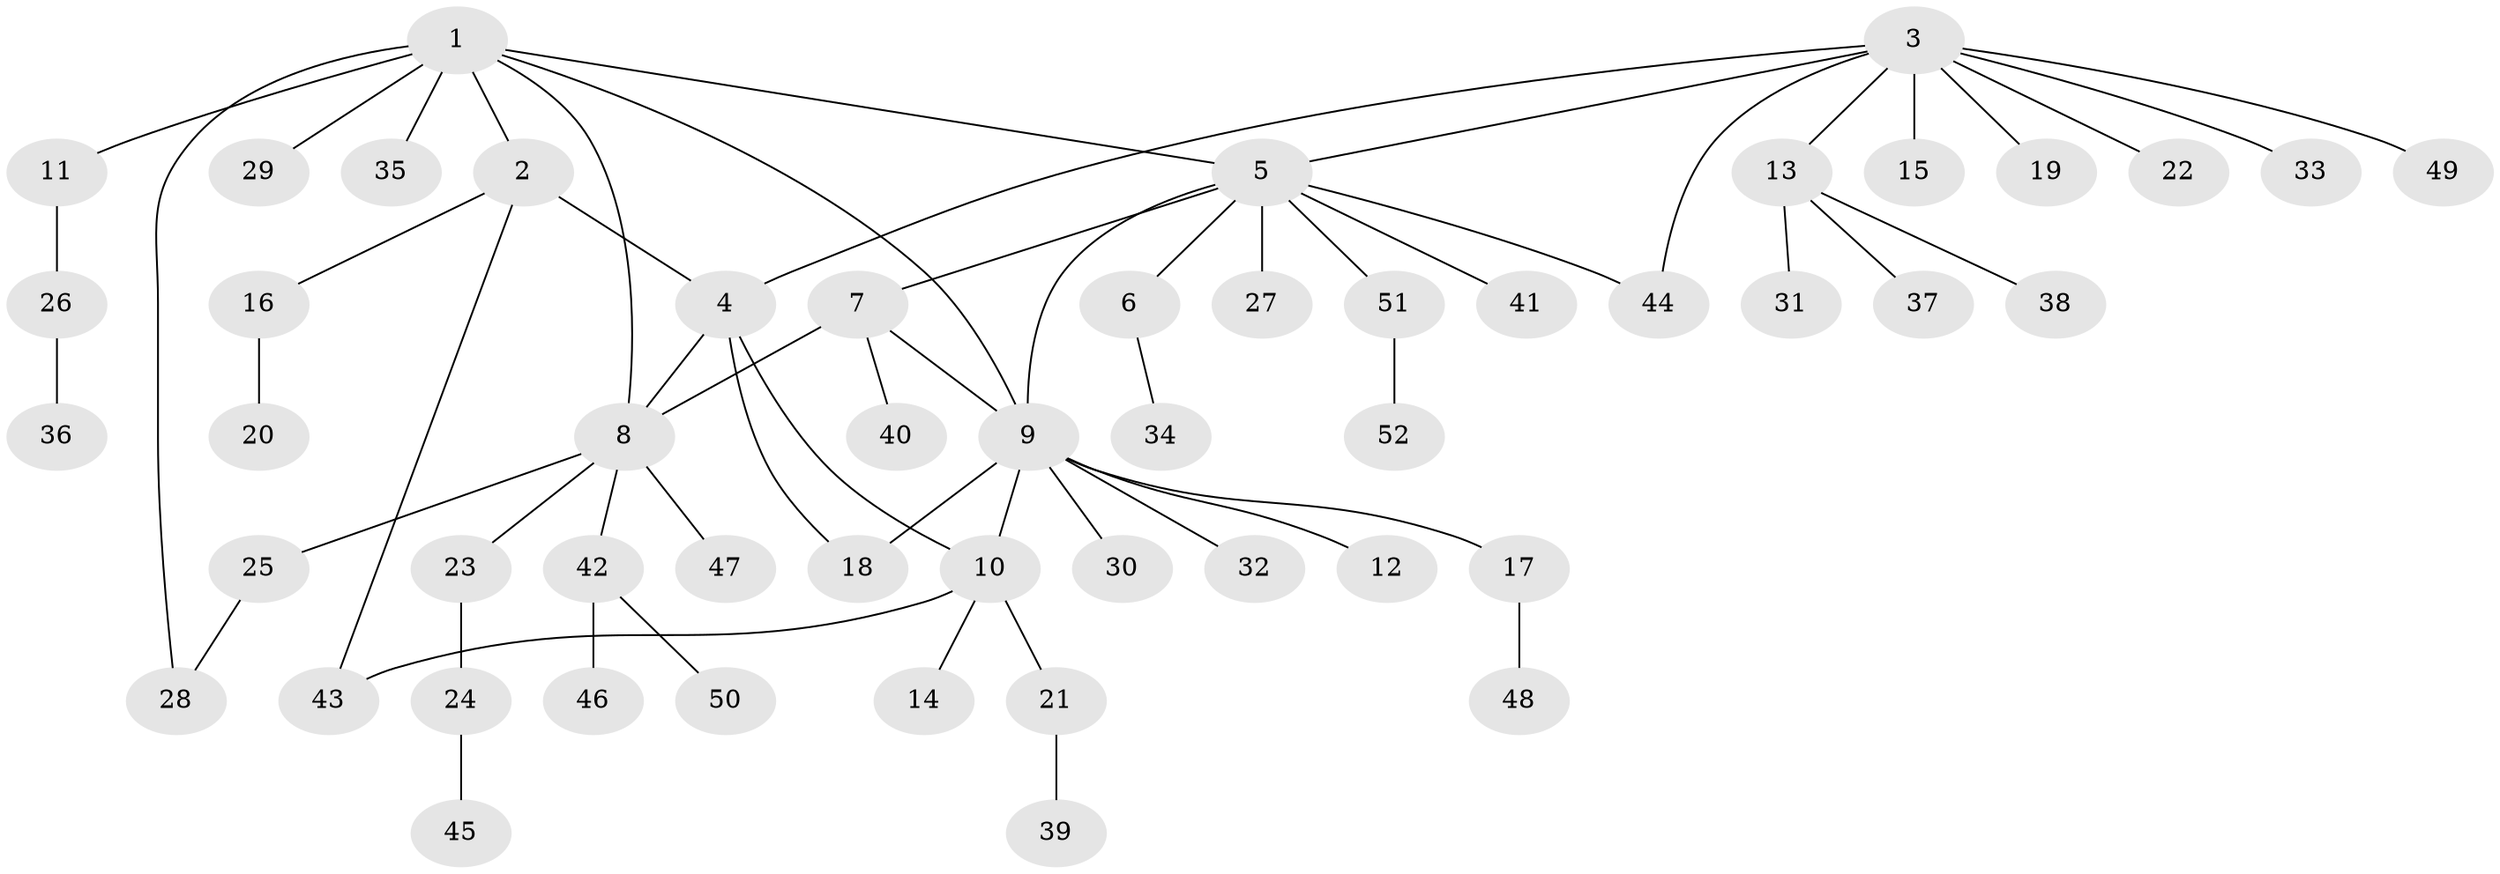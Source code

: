 // Generated by graph-tools (version 1.1) at 2025/11/02/27/25 16:11:32]
// undirected, 52 vertices, 61 edges
graph export_dot {
graph [start="1"]
  node [color=gray90,style=filled];
  1;
  2;
  3;
  4;
  5;
  6;
  7;
  8;
  9;
  10;
  11;
  12;
  13;
  14;
  15;
  16;
  17;
  18;
  19;
  20;
  21;
  22;
  23;
  24;
  25;
  26;
  27;
  28;
  29;
  30;
  31;
  32;
  33;
  34;
  35;
  36;
  37;
  38;
  39;
  40;
  41;
  42;
  43;
  44;
  45;
  46;
  47;
  48;
  49;
  50;
  51;
  52;
  1 -- 2;
  1 -- 5;
  1 -- 8;
  1 -- 9;
  1 -- 11;
  1 -- 28;
  1 -- 29;
  1 -- 35;
  2 -- 4;
  2 -- 16;
  2 -- 43;
  3 -- 4;
  3 -- 5;
  3 -- 13;
  3 -- 15;
  3 -- 19;
  3 -- 22;
  3 -- 33;
  3 -- 44;
  3 -- 49;
  4 -- 8;
  4 -- 10;
  4 -- 18;
  5 -- 6;
  5 -- 7;
  5 -- 9;
  5 -- 27;
  5 -- 41;
  5 -- 44;
  5 -- 51;
  6 -- 34;
  7 -- 8;
  7 -- 9;
  7 -- 40;
  8 -- 23;
  8 -- 25;
  8 -- 42;
  8 -- 47;
  9 -- 10;
  9 -- 12;
  9 -- 17;
  9 -- 18;
  9 -- 30;
  9 -- 32;
  10 -- 14;
  10 -- 21;
  10 -- 43;
  11 -- 26;
  13 -- 31;
  13 -- 37;
  13 -- 38;
  16 -- 20;
  17 -- 48;
  21 -- 39;
  23 -- 24;
  24 -- 45;
  25 -- 28;
  26 -- 36;
  42 -- 46;
  42 -- 50;
  51 -- 52;
}
